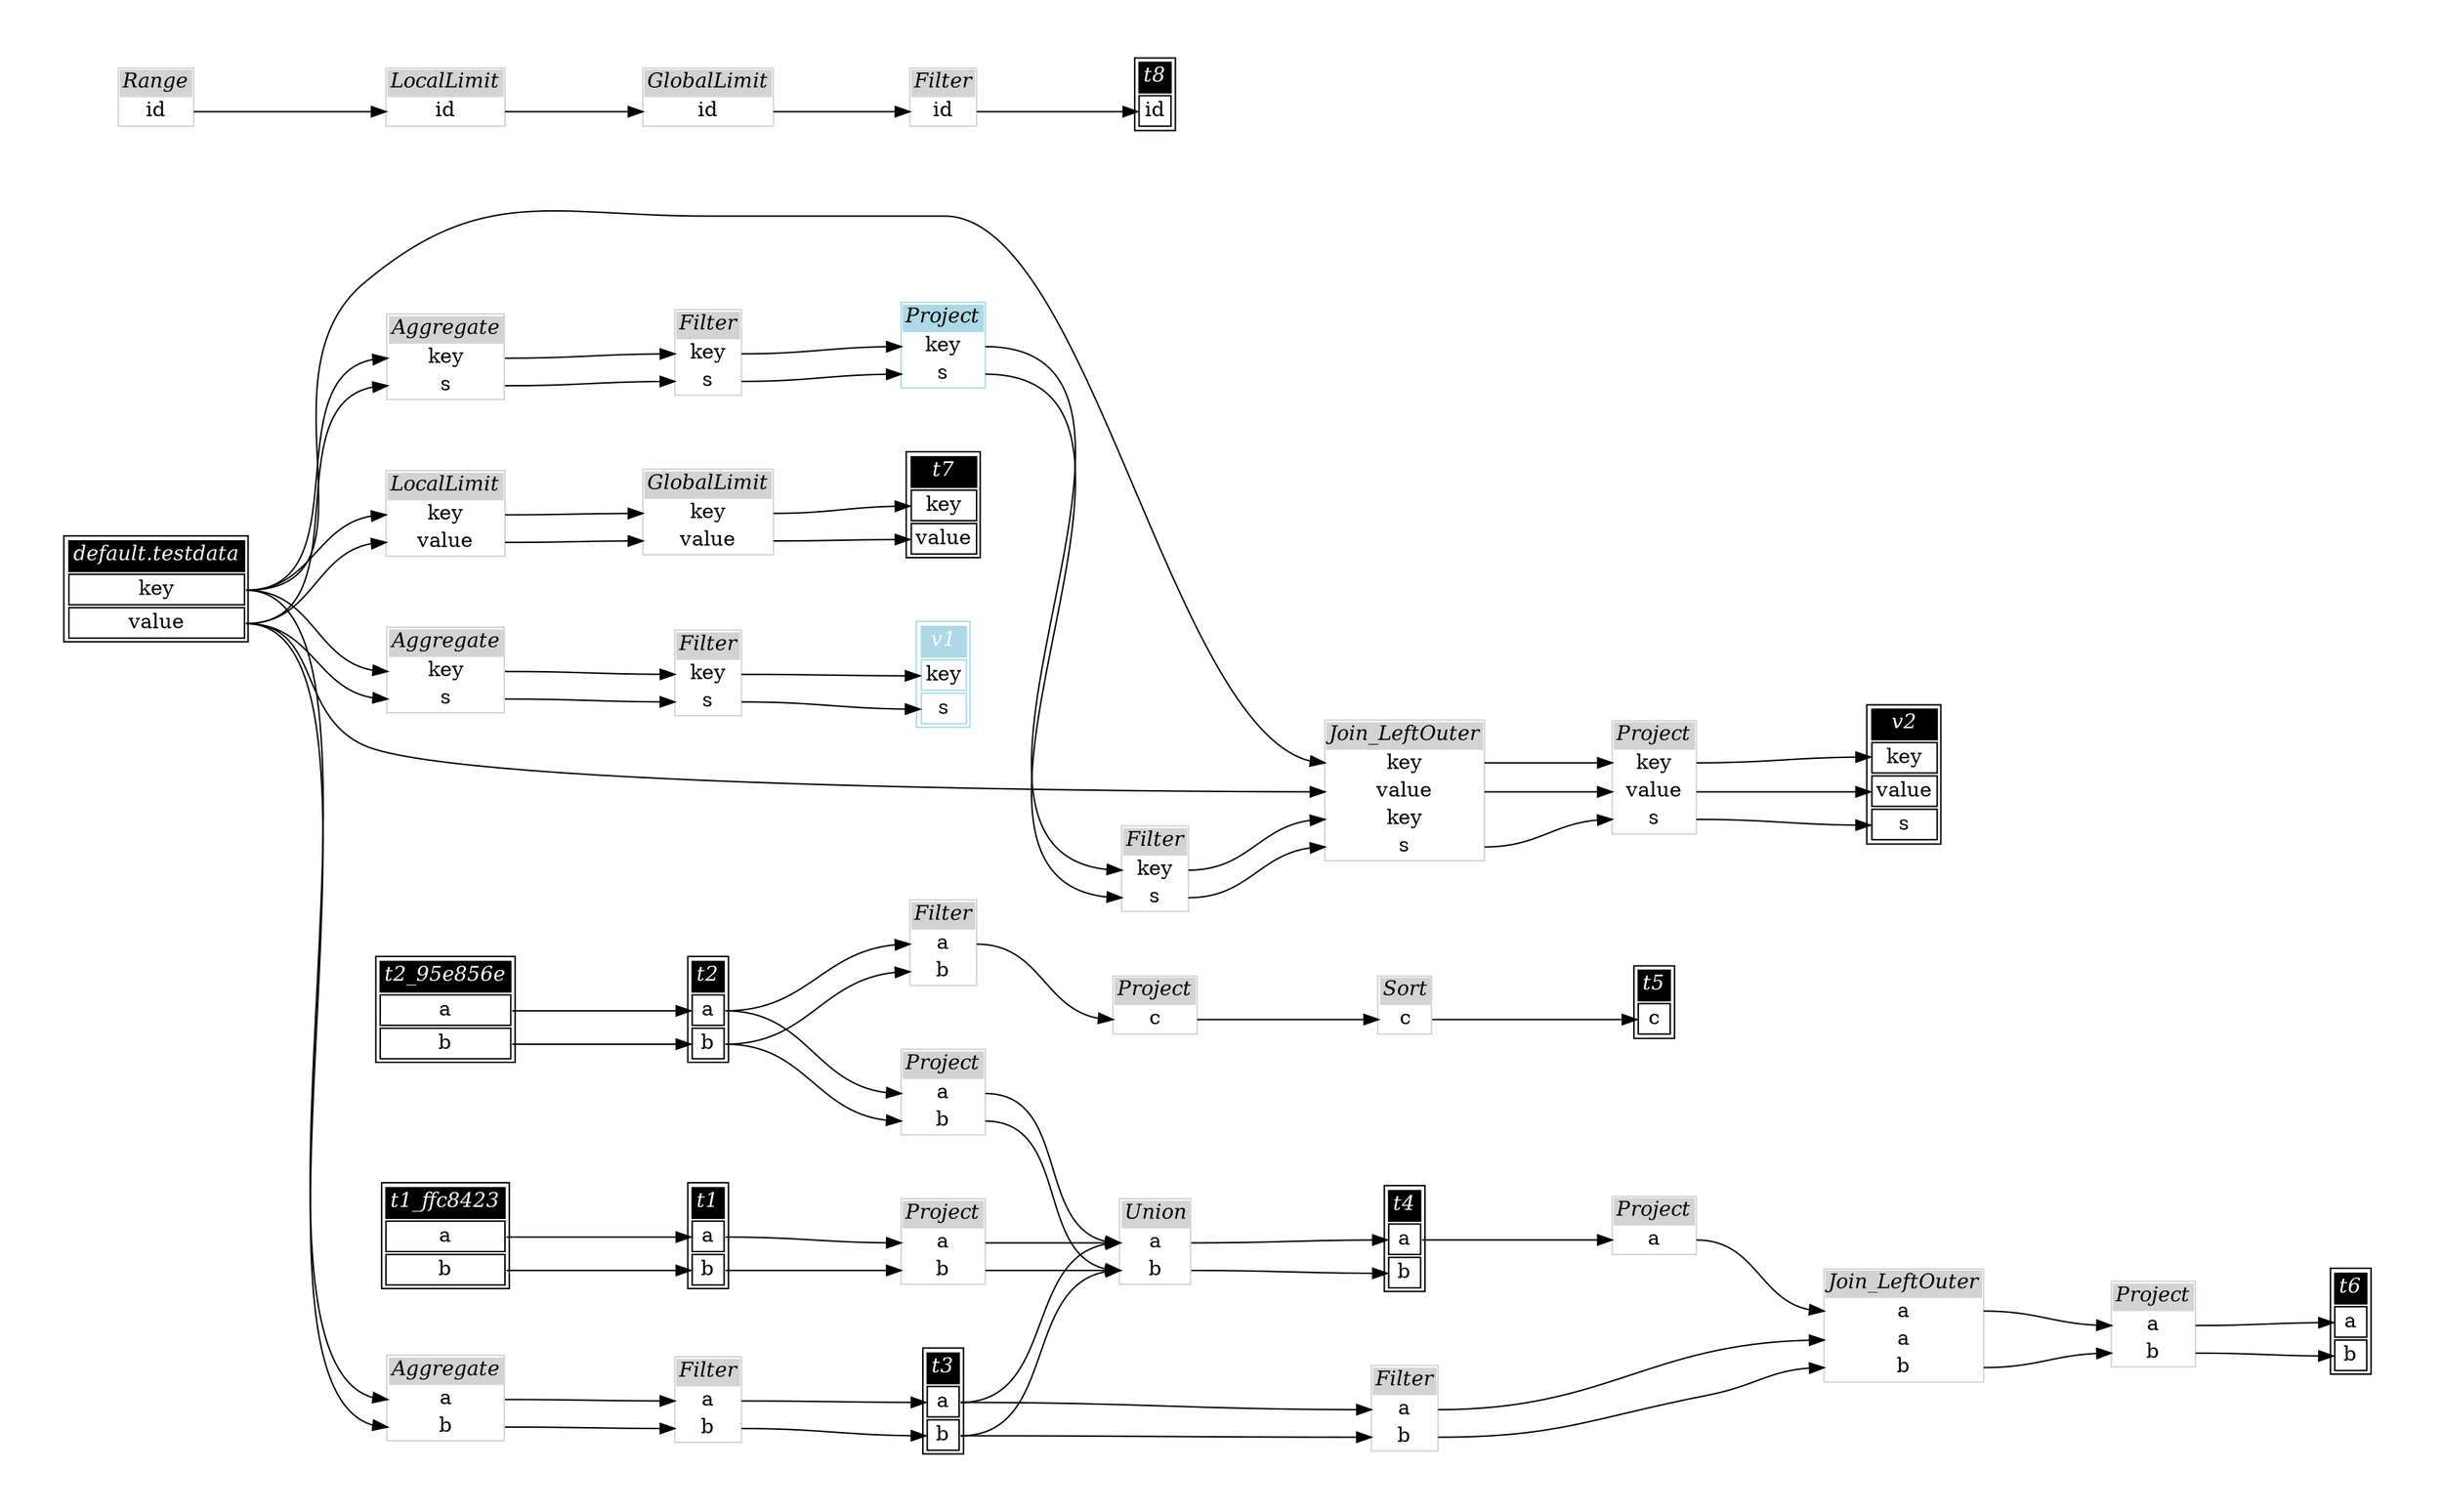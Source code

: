 // Automatically generated by SQLFlowTestSuite


digraph {
  graph [pad="0.5" nodesep="0.5" ranksep="1" fontname="Helvetica" rankdir=LR];
  node [shape=plaintext]

  
"Aggregate_0a4f05c" [label=<
<table color="lightgray" border="1" cellborder="0" cellspacing="0">
  <tr><td bgcolor="lightgray" port="nodeName"><i>Aggregate</i></td></tr>
  <tr><td port="0">key</td></tr>
<tr><td port="1">s</td></tr>
</table>>];
     

"Aggregate_5fa7198" [label=<
<table color="lightgray" border="1" cellborder="0" cellspacing="0">
  <tr><td bgcolor="lightgray" port="nodeName"><i>Aggregate</i></td></tr>
  <tr><td port="0">a</td></tr>
<tr><td port="1">b</td></tr>
</table>>];
     

"Aggregate_83711b3" [label=<
<table color="lightgray" border="1" cellborder="0" cellspacing="0">
  <tr><td bgcolor="lightgray" port="nodeName"><i>Aggregate</i></td></tr>
  <tr><td port="0">key</td></tr>
<tr><td port="1">s</td></tr>
</table>>];
     

"Filter_2e2781d" [label=<
<table color="lightgray" border="1" cellborder="0" cellspacing="0">
  <tr><td bgcolor="lightgray" port="nodeName"><i>Filter</i></td></tr>
  <tr><td port="0">a</td></tr>
<tr><td port="1">b</td></tr>
</table>>];
     

"Filter_6d6f67f" [label=<
<table color="lightgray" border="1" cellborder="0" cellspacing="0">
  <tr><td bgcolor="lightgray" port="nodeName"><i>Filter</i></td></tr>
  <tr><td port="0">key</td></tr>
<tr><td port="1">s</td></tr>
</table>>];
     

"Filter_85bf253" [label=<
<table color="lightgray" border="1" cellborder="0" cellspacing="0">
  <tr><td bgcolor="lightgray" port="nodeName"><i>Filter</i></td></tr>
  <tr><td port="0">a</td></tr>
<tr><td port="1">b</td></tr>
</table>>];
     

"Filter_90aef47" [label=<
<table color="lightgray" border="1" cellborder="0" cellspacing="0">
  <tr><td bgcolor="lightgray" port="nodeName"><i>Filter</i></td></tr>
  <tr><td port="0">key</td></tr>
<tr><td port="1">s</td></tr>
</table>>];
     

"Filter_93965c6" [label=<
<table color="lightgray" border="1" cellborder="0" cellspacing="0">
  <tr><td bgcolor="lightgray" port="nodeName"><i>Filter</i></td></tr>
  <tr><td port="0">a</td></tr>
<tr><td port="1">b</td></tr>
</table>>];
     

"Filter_94bda67" [label=<
<table color="lightgray" border="1" cellborder="0" cellspacing="0">
  <tr><td bgcolor="lightgray" port="nodeName"><i>Filter</i></td></tr>
  <tr><td port="0">key</td></tr>
<tr><td port="1">s</td></tr>
</table>>];
     

"Filter_9745cb0" [label=<
<table color="lightgray" border="1" cellborder="0" cellspacing="0">
  <tr><td bgcolor="lightgray" port="nodeName"><i>Filter</i></td></tr>
  <tr><td port="0">id</td></tr>
</table>>];
     

"GlobalLimit_57f6802" [label=<
<table color="lightgray" border="1" cellborder="0" cellspacing="0">
  <tr><td bgcolor="lightgray" port="nodeName"><i>GlobalLimit</i></td></tr>
  <tr><td port="0">id</td></tr>
</table>>];
     

"GlobalLimit_7b33e67" [label=<
<table color="lightgray" border="1" cellborder="0" cellspacing="0">
  <tr><td bgcolor="lightgray" port="nodeName"><i>GlobalLimit</i></td></tr>
  <tr><td port="0">key</td></tr>
<tr><td port="1">value</td></tr>
</table>>];
     

"Join_LeftOuter_5216652" [label=<
<table color="lightgray" border="1" cellborder="0" cellspacing="0">
  <tr><td bgcolor="lightgray" port="nodeName"><i>Join_LeftOuter</i></td></tr>
  <tr><td port="0">a</td></tr>
<tr><td port="1">a</td></tr>
<tr><td port="2">b</td></tr>
</table>>];
     

"Join_LeftOuter_6b66856" [label=<
<table color="lightgray" border="1" cellborder="0" cellspacing="0">
  <tr><td bgcolor="lightgray" port="nodeName"><i>Join_LeftOuter</i></td></tr>
  <tr><td port="0">key</td></tr>
<tr><td port="1">value</td></tr>
<tr><td port="2">key</td></tr>
<tr><td port="3">s</td></tr>
</table>>];
     

"LocalLimit_3c97909" [label=<
<table color="lightgray" border="1" cellborder="0" cellspacing="0">
  <tr><td bgcolor="lightgray" port="nodeName"><i>LocalLimit</i></td></tr>
  <tr><td port="0">key</td></tr>
<tr><td port="1">value</td></tr>
</table>>];
     

"LocalLimit_b6e3b9d" [label=<
<table color="lightgray" border="1" cellborder="0" cellspacing="0">
  <tr><td bgcolor="lightgray" port="nodeName"><i>LocalLimit</i></td></tr>
  <tr><td port="0">id</td></tr>
</table>>];
     

"Project_3d93437" [label=<
<table color="lightblue" border="1" cellborder="0" cellspacing="0">
  <tr><td bgcolor="lightblue" port="nodeName"><i>Project</i></td></tr>
  <tr><td port="0">key</td></tr>
<tr><td port="1">s</td></tr>
</table>>];
     

"Project_54972b4" [label=<
<table color="lightgray" border="1" cellborder="0" cellspacing="0">
  <tr><td bgcolor="lightgray" port="nodeName"><i>Project</i></td></tr>
  <tr><td port="0">a</td></tr>
</table>>];
     

"Project_8a28f85" [label=<
<table color="lightgray" border="1" cellborder="0" cellspacing="0">
  <tr><td bgcolor="lightgray" port="nodeName"><i>Project</i></td></tr>
  <tr><td port="0">key</td></tr>
<tr><td port="1">value</td></tr>
<tr><td port="2">s</td></tr>
</table>>];
     

"Project_8e5c522" [label=<
<table color="lightgray" border="1" cellborder="0" cellspacing="0">
  <tr><td bgcolor="lightgray" port="nodeName"><i>Project</i></td></tr>
  <tr><td port="0">a</td></tr>
<tr><td port="1">b</td></tr>
</table>>];
     

"Project_bd85ce1" [label=<
<table color="lightgray" border="1" cellborder="0" cellspacing="0">
  <tr><td bgcolor="lightgray" port="nodeName"><i>Project</i></td></tr>
  <tr><td port="0">c</td></tr>
</table>>];
     

"Project_c3f4b79" [label=<
<table color="lightgray" border="1" cellborder="0" cellspacing="0">
  <tr><td bgcolor="lightgray" port="nodeName"><i>Project</i></td></tr>
  <tr><td port="0">a</td></tr>
<tr><td port="1">b</td></tr>
</table>>];
     

"Project_e60b6f1" [label=<
<table color="lightgray" border="1" cellborder="0" cellspacing="0">
  <tr><td bgcolor="lightgray" port="nodeName"><i>Project</i></td></tr>
  <tr><td port="0">a</td></tr>
<tr><td port="1">b</td></tr>
</table>>];
     

"Range_01173c9" [label=<
<table color="lightgray" border="1" cellborder="0" cellspacing="0">
  <tr><td bgcolor="lightgray" port="nodeName"><i>Range</i></td></tr>
  <tr><td port="0">id</td></tr>
</table>>];
     

"Sort_28420a9" [label=<
<table color="lightgray" border="1" cellborder="0" cellspacing="0">
  <tr><td bgcolor="lightgray" port="nodeName"><i>Sort</i></td></tr>
  <tr><td port="0">c</td></tr>
</table>>];
     

"Union_11609c0" [label=<
<table color="lightgray" border="1" cellborder="0" cellspacing="0">
  <tr><td bgcolor="lightgray" port="nodeName"><i>Union</i></td></tr>
  <tr><td port="0">a</td></tr>
<tr><td port="1">b</td></tr>
</table>>];
     

"default.testdata" [color="black" label=<
<table>
  <tr><td bgcolor="black" port="nodeName"><i><font color="white">default.testdata</font></i></td></tr>
  <tr><td port="0">key</td></tr>
<tr><td port="1">value</td></tr>
</table>>];
     

"t1" [color="black" label=<
<table>
  <tr><td bgcolor="black" port="nodeName"><i><font color="white">t1</font></i></td></tr>
  <tr><td port="0">a</td></tr>
<tr><td port="1">b</td></tr>
</table>>];
     

"t1_ffc8423" [color="black" label=<
<table>
  <tr><td bgcolor="black" port="nodeName"><i><font color="white">t1_ffc8423</font></i></td></tr>
  <tr><td port="0">a</td></tr>
<tr><td port="1">b</td></tr>
</table>>];
     

"t2" [color="black" label=<
<table>
  <tr><td bgcolor="black" port="nodeName"><i><font color="white">t2</font></i></td></tr>
  <tr><td port="0">a</td></tr>
<tr><td port="1">b</td></tr>
</table>>];
     

"t2_95e856e" [color="black" label=<
<table>
  <tr><td bgcolor="black" port="nodeName"><i><font color="white">t2_95e856e</font></i></td></tr>
  <tr><td port="0">a</td></tr>
<tr><td port="1">b</td></tr>
</table>>];
     

"t3" [color="black" label=<
<table>
  <tr><td bgcolor="black" port="nodeName"><i><font color="white">t3</font></i></td></tr>
  <tr><td port="0">a</td></tr>
<tr><td port="1">b</td></tr>
</table>>];
     

"t4" [color="black" label=<
<table>
  <tr><td bgcolor="black" port="nodeName"><i><font color="white">t4</font></i></td></tr>
  <tr><td port="0">a</td></tr>
<tr><td port="1">b</td></tr>
</table>>];
     

"t5" [color="black" label=<
<table>
  <tr><td bgcolor="black" port="nodeName"><i><font color="white">t5</font></i></td></tr>
  <tr><td port="0">c</td></tr>
</table>>];
     

"t6" [color="black" label=<
<table>
  <tr><td bgcolor="black" port="nodeName"><i><font color="white">t6</font></i></td></tr>
  <tr><td port="0">a</td></tr>
<tr><td port="1">b</td></tr>
</table>>];
     

"t7" [color="black" label=<
<table>
  <tr><td bgcolor="black" port="nodeName"><i><font color="white">t7</font></i></td></tr>
  <tr><td port="0">key</td></tr>
<tr><td port="1">value</td></tr>
</table>>];
     

"t8" [color="black" label=<
<table>
  <tr><td bgcolor="black" port="nodeName"><i><font color="white">t8</font></i></td></tr>
  <tr><td port="0">id</td></tr>
</table>>];
     

"v1" [color="lightblue" label=<
<table>
  <tr><td bgcolor="lightblue" port="nodeName"><i><font color="white">v1</font></i></td></tr>
  <tr><td port="0">key</td></tr>
<tr><td port="1">s</td></tr>
</table>>];
     

"v2" [color="black" label=<
<table>
  <tr><td bgcolor="black" port="nodeName"><i><font color="white">v2</font></i></td></tr>
  <tr><td port="0">key</td></tr>
<tr><td port="1">value</td></tr>
<tr><td port="2">s</td></tr>
</table>>];
     
  "Aggregate_0a4f05c":0 -> "Filter_90aef47":0;
"Aggregate_0a4f05c":1 -> "Filter_90aef47":1;
"Aggregate_5fa7198":0 -> "Filter_85bf253":0;
"Aggregate_5fa7198":1 -> "Filter_85bf253":1;
"Aggregate_83711b3":0 -> "Filter_94bda67":0;
"Aggregate_83711b3":1 -> "Filter_94bda67":1;
"Filter_2e2781d":0 -> "Project_bd85ce1":0;
"Filter_6d6f67f":0 -> "Join_LeftOuter_6b66856":2;
"Filter_6d6f67f":1 -> "Join_LeftOuter_6b66856":3;
"Filter_85bf253":0 -> "t3":0;
"Filter_85bf253":1 -> "t3":1;
"Filter_90aef47":0 -> "v1":0;
"Filter_90aef47":1 -> "v1":1;
"Filter_93965c6":0 -> "Join_LeftOuter_5216652":1;
"Filter_93965c6":1 -> "Join_LeftOuter_5216652":2;
"Filter_94bda67":0 -> "Project_3d93437":0;
"Filter_94bda67":1 -> "Project_3d93437":1;
"Filter_9745cb0":0 -> "t8":0;
"GlobalLimit_57f6802":0 -> "Filter_9745cb0":0;
"GlobalLimit_7b33e67":0 -> "t7":0;
"GlobalLimit_7b33e67":1 -> "t7":1;
"Join_LeftOuter_5216652":0 -> "Project_8e5c522":0;
"Join_LeftOuter_5216652":2 -> "Project_8e5c522":1;
"Join_LeftOuter_6b66856":0 -> "Project_8a28f85":0;
"Join_LeftOuter_6b66856":1 -> "Project_8a28f85":1;
"Join_LeftOuter_6b66856":3 -> "Project_8a28f85":2;
"LocalLimit_3c97909":0 -> "GlobalLimit_7b33e67":0;
"LocalLimit_3c97909":1 -> "GlobalLimit_7b33e67":1;
"LocalLimit_b6e3b9d":0 -> "GlobalLimit_57f6802":0;
"Project_3d93437":0 -> "Filter_6d6f67f":0;
"Project_3d93437":1 -> "Filter_6d6f67f":1;
"Project_54972b4":0 -> "Join_LeftOuter_5216652":0;
"Project_8a28f85":0 -> "v2":0;
"Project_8a28f85":1 -> "v2":1;
"Project_8a28f85":2 -> "v2":2;
"Project_8e5c522":0 -> "t6":0;
"Project_8e5c522":1 -> "t6":1;
"Project_bd85ce1":0 -> "Sort_28420a9":0;
"Project_c3f4b79":0 -> "Union_11609c0":0;
"Project_c3f4b79":1 -> "Union_11609c0":1;
"Project_e60b6f1":0 -> "Union_11609c0":0;
"Project_e60b6f1":1 -> "Union_11609c0":1;
"Range_01173c9":0 -> "LocalLimit_b6e3b9d":0;
"Sort_28420a9":0 -> "t5":0;
"Union_11609c0":0 -> "t4":0;
"Union_11609c0":1 -> "t4":1;
"default.testdata":0 -> "Aggregate_0a4f05c":0;
"default.testdata":0 -> "Aggregate_5fa7198":0;
"default.testdata":0 -> "Aggregate_83711b3":0;
"default.testdata":0 -> "Join_LeftOuter_6b66856":0;
"default.testdata":0 -> "LocalLimit_3c97909":0;
"default.testdata":1 -> "Aggregate_0a4f05c":1;
"default.testdata":1 -> "Aggregate_5fa7198":1;
"default.testdata":1 -> "Aggregate_83711b3":1;
"default.testdata":1 -> "Join_LeftOuter_6b66856":1;
"default.testdata":1 -> "LocalLimit_3c97909":1;
"t1":0 -> "Project_c3f4b79":0;
"t1":1 -> "Project_c3f4b79":1;
"t1_ffc8423":0 -> "t1":0;
"t1_ffc8423":1 -> "t1":1;
"t2":0 -> "Filter_2e2781d":0;
"t2":0 -> "Project_e60b6f1":0;
"t2":1 -> "Filter_2e2781d":1;
"t2":1 -> "Project_e60b6f1":1;
"t2_95e856e":0 -> "t2":0;
"t2_95e856e":1 -> "t2":1;
"t3":0 -> "Filter_93965c6":0;
"t3":0 -> "Union_11609c0":0;
"t3":1 -> "Filter_93965c6":1;
"t3":1 -> "Union_11609c0":1;
"t4":0 -> "Project_54972b4":0;
}
       